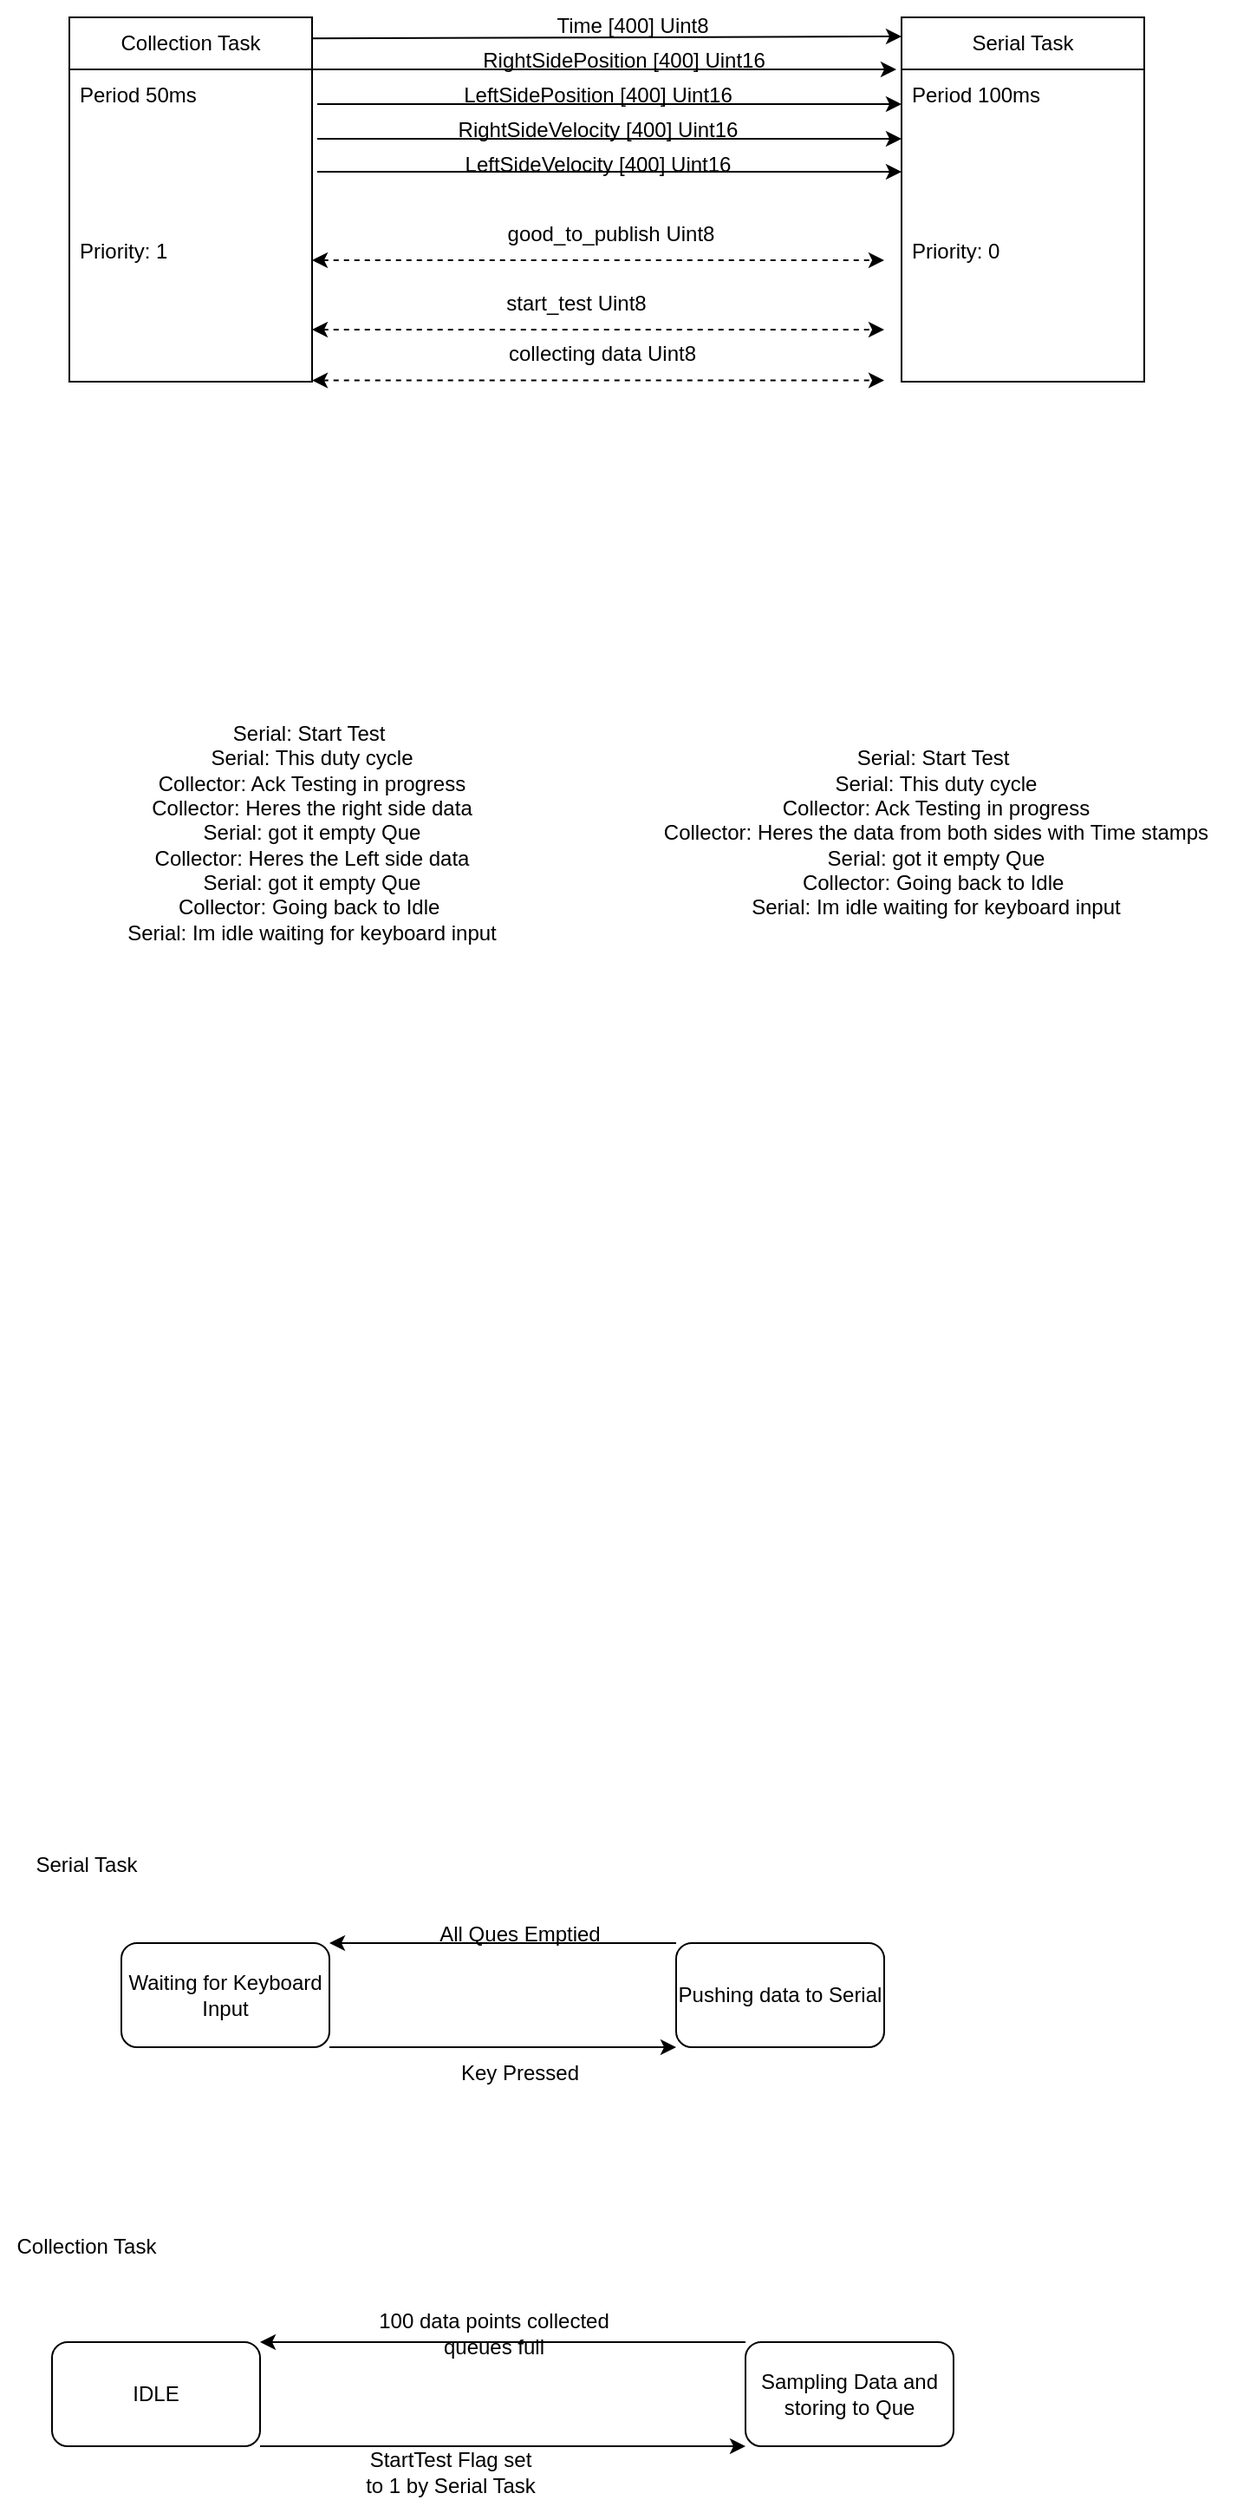 <mxfile version="26.1.1">
  <diagram name="Page-1" id="SvK_VV6iXzvveTmvaV2x">
    <mxGraphModel dx="893" dy="599" grid="1" gridSize="10" guides="1" tooltips="1" connect="1" arrows="1" fold="1" page="1" pageScale="1" pageWidth="850" pageHeight="1100" math="0" shadow="0">
      <root>
        <mxCell id="0" />
        <mxCell id="1" parent="0" />
        <mxCell id="DL931rVJxZ8XirjzOSVg-1" value="Collection Task" style="swimlane;fontStyle=0;childLayout=stackLayout;horizontal=1;startSize=30;horizontalStack=0;resizeParent=1;resizeParentMax=0;resizeLast=0;collapsible=1;marginBottom=0;whiteSpace=wrap;html=1;" parent="1" vertex="1">
          <mxGeometry x="120" y="120" width="140" height="210" as="geometry" />
        </mxCell>
        <mxCell id="DL931rVJxZ8XirjzOSVg-2" value="Period 50ms" style="text;strokeColor=none;fillColor=none;align=left;verticalAlign=middle;spacingLeft=4;spacingRight=4;overflow=hidden;points=[[0,0.5],[1,0.5]];portConstraint=eastwest;rotatable=0;whiteSpace=wrap;html=1;" parent="DL931rVJxZ8XirjzOSVg-1" vertex="1">
          <mxGeometry y="30" width="140" height="30" as="geometry" />
        </mxCell>
        <mxCell id="DL931rVJxZ8XirjzOSVg-3" value="Priority: 1" style="text;strokeColor=none;fillColor=none;align=left;verticalAlign=middle;spacingLeft=4;spacingRight=4;overflow=hidden;points=[[0,0.5],[1,0.5]];portConstraint=eastwest;rotatable=0;whiteSpace=wrap;html=1;" parent="DL931rVJxZ8XirjzOSVg-1" vertex="1">
          <mxGeometry y="60" width="140" height="150" as="geometry" />
        </mxCell>
        <mxCell id="DL931rVJxZ8XirjzOSVg-5" value="Serial Task" style="swimlane;fontStyle=0;childLayout=stackLayout;horizontal=1;startSize=30;horizontalStack=0;resizeParent=1;resizeParentMax=0;resizeLast=0;collapsible=1;marginBottom=0;whiteSpace=wrap;html=1;" parent="1" vertex="1">
          <mxGeometry x="600" y="120" width="140" height="210" as="geometry" />
        </mxCell>
        <mxCell id="DL931rVJxZ8XirjzOSVg-6" value="Period 100ms" style="text;strokeColor=none;fillColor=none;align=left;verticalAlign=middle;spacingLeft=4;spacingRight=4;overflow=hidden;points=[[0,0.5],[1,0.5]];portConstraint=eastwest;rotatable=0;whiteSpace=wrap;html=1;" parent="DL931rVJxZ8XirjzOSVg-5" vertex="1">
          <mxGeometry y="30" width="140" height="30" as="geometry" />
        </mxCell>
        <mxCell id="DL931rVJxZ8XirjzOSVg-7" value="Priority: 0" style="text;strokeColor=none;fillColor=none;align=left;verticalAlign=middle;spacingLeft=4;spacingRight=4;overflow=hidden;points=[[0,0.5],[1,0.5]];portConstraint=eastwest;rotatable=0;whiteSpace=wrap;html=1;" parent="DL931rVJxZ8XirjzOSVg-5" vertex="1">
          <mxGeometry y="60" width="140" height="150" as="geometry" />
        </mxCell>
        <mxCell id="DL931rVJxZ8XirjzOSVg-20" value="&lt;div&gt;&lt;br&gt;&lt;/div&gt;Serial: Start Test&amp;nbsp;&lt;div&gt;Serial: This duty cycle&lt;br&gt;&lt;div&gt;Collector: Ack Testing in progress&lt;/div&gt;&lt;div&gt;Collector: Heres the right side data&lt;br&gt;Serial: got it empty Que&lt;br&gt;Collector: Heres the Left side data&lt;br&gt;Serial: got it empty Que&lt;br&gt;Collector: Going back to Idle&amp;nbsp;&lt;br&gt;Serial: Im idle waiting for keyboard input&lt;/div&gt;&lt;div&gt;&lt;br&gt;&lt;/div&gt;&lt;/div&gt;" style="text;html=1;align=center;verticalAlign=middle;whiteSpace=wrap;rounded=0;" parent="1" vertex="1">
          <mxGeometry x="80" y="500" width="360" height="180" as="geometry" />
        </mxCell>
        <mxCell id="DL931rVJxZ8XirjzOSVg-22" value="&lt;div&gt;&lt;br&gt;&lt;/div&gt;Serial: Start Test&amp;nbsp;&lt;div&gt;Serial: This duty cycle&lt;br&gt;&lt;div&gt;Collector: Ack Testing in progress&lt;/div&gt;&lt;div&gt;Collector: Heres the data from both sides with Time stamps&lt;br&gt;Serial: got it empty Que&lt;br&gt;Collector: Going back to Idle&amp;nbsp;&lt;br&gt;Serial: Im idle waiting for keyboard input&lt;/div&gt;&lt;div&gt;&lt;br&gt;&lt;/div&gt;&lt;/div&gt;" style="text;html=1;align=center;verticalAlign=middle;whiteSpace=wrap;rounded=0;" parent="1" vertex="1">
          <mxGeometry x="440" y="500" width="360" height="180" as="geometry" />
        </mxCell>
        <mxCell id="DL931rVJxZ8XirjzOSVg-23" value="" style="endArrow=classic;html=1;rounded=0;exitX=0.998;exitY=0.058;exitDx=0;exitDy=0;exitPerimeter=0;" parent="1" source="DL931rVJxZ8XirjzOSVg-1" edge="1">
          <mxGeometry width="50" height="50" relative="1" as="geometry">
            <mxPoint x="400" y="450" as="sourcePoint" />
            <mxPoint x="600" y="131" as="targetPoint" />
          </mxGeometry>
        </mxCell>
        <mxCell id="DL931rVJxZ8XirjzOSVg-24" value="" style="endArrow=classic;html=1;rounded=0;exitX=1.021;exitY=0.119;exitDx=0;exitDy=0;exitPerimeter=0;" parent="1" edge="1">
          <mxGeometry width="50" height="50" relative="1" as="geometry">
            <mxPoint x="260" y="150" as="sourcePoint" />
            <mxPoint x="597" y="150" as="targetPoint" />
          </mxGeometry>
        </mxCell>
        <mxCell id="DL931rVJxZ8XirjzOSVg-25" value="" style="endArrow=classic;html=1;rounded=0;exitX=1.021;exitY=0.119;exitDx=0;exitDy=0;exitPerimeter=0;" parent="1" edge="1">
          <mxGeometry width="50" height="50" relative="1" as="geometry">
            <mxPoint x="263" y="170" as="sourcePoint" />
            <mxPoint x="600" y="170" as="targetPoint" />
          </mxGeometry>
        </mxCell>
        <mxCell id="DL931rVJxZ8XirjzOSVg-26" value="" style="endArrow=classic;html=1;rounded=0;exitX=1.021;exitY=0.119;exitDx=0;exitDy=0;exitPerimeter=0;" parent="1" edge="1">
          <mxGeometry width="50" height="50" relative="1" as="geometry">
            <mxPoint x="263" y="190" as="sourcePoint" />
            <mxPoint x="600" y="190" as="targetPoint" />
          </mxGeometry>
        </mxCell>
        <mxCell id="DL931rVJxZ8XirjzOSVg-27" value="" style="endArrow=classic;html=1;rounded=0;exitX=1.021;exitY=0.119;exitDx=0;exitDy=0;exitPerimeter=0;" parent="1" edge="1">
          <mxGeometry width="50" height="50" relative="1" as="geometry">
            <mxPoint x="263" y="209" as="sourcePoint" />
            <mxPoint x="600" y="209" as="targetPoint" />
          </mxGeometry>
        </mxCell>
        <mxCell id="DL931rVJxZ8XirjzOSVg-28" value="Time [400] Uint8" style="text;html=1;align=center;verticalAlign=middle;whiteSpace=wrap;rounded=0;" parent="1" vertex="1">
          <mxGeometry x="390" y="110" width="110" height="30" as="geometry" />
        </mxCell>
        <mxCell id="DL931rVJxZ8XirjzOSVg-29" value="RightSidePosition [400]&amp;nbsp;Uint16" style="text;html=1;align=center;verticalAlign=middle;whiteSpace=wrap;rounded=0;" parent="1" vertex="1">
          <mxGeometry x="330" y="130" width="220" height="30" as="geometry" />
        </mxCell>
        <mxCell id="DL931rVJxZ8XirjzOSVg-30" value="LeftSidePosition [400]&amp;nbsp;Uint16" style="text;html=1;align=center;verticalAlign=middle;whiteSpace=wrap;rounded=0;" parent="1" vertex="1">
          <mxGeometry x="330" y="150" width="190" height="30" as="geometry" />
        </mxCell>
        <mxCell id="DL931rVJxZ8XirjzOSVg-31" value="LeftSideVelocity [400]&amp;nbsp;Uint16" style="text;html=1;align=center;verticalAlign=middle;whiteSpace=wrap;rounded=0;" parent="1" vertex="1">
          <mxGeometry x="340" y="190" width="170" height="30" as="geometry" />
        </mxCell>
        <mxCell id="DL931rVJxZ8XirjzOSVg-32" value="RightSideVelocity [400]&amp;nbsp;Uint16" style="text;html=1;align=center;verticalAlign=middle;whiteSpace=wrap;rounded=0;" parent="1" vertex="1">
          <mxGeometry x="330" y="170" width="190" height="30" as="geometry" />
        </mxCell>
        <mxCell id="DL931rVJxZ8XirjzOSVg-47" value="Serial Task" style="text;html=1;align=center;verticalAlign=middle;whiteSpace=wrap;rounded=0;" parent="1" vertex="1">
          <mxGeometry x="80" y="1170" width="100" height="30" as="geometry" />
        </mxCell>
        <mxCell id="DL931rVJxZ8XirjzOSVg-48" value="Collection Task" style="text;html=1;align=center;verticalAlign=middle;whiteSpace=wrap;rounded=0;" parent="1" vertex="1">
          <mxGeometry x="80" y="1390" width="100" height="30" as="geometry" />
        </mxCell>
        <mxCell id="DL931rVJxZ8XirjzOSVg-49" value="Waiting for Keyboard Input" style="rounded=1;whiteSpace=wrap;html=1;" parent="1" vertex="1">
          <mxGeometry x="150" y="1230" width="120" height="60" as="geometry" />
        </mxCell>
        <mxCell id="DL931rVJxZ8XirjzOSVg-50" value="Pushing data to Serial" style="rounded=1;whiteSpace=wrap;html=1;" parent="1" vertex="1">
          <mxGeometry x="470" y="1230" width="120" height="60" as="geometry" />
        </mxCell>
        <mxCell id="DL931rVJxZ8XirjzOSVg-51" value="" style="endArrow=classic;html=1;rounded=0;exitX=1;exitY=1;exitDx=0;exitDy=0;entryX=0;entryY=1;entryDx=0;entryDy=0;" parent="1" source="DL931rVJxZ8XirjzOSVg-49" target="DL931rVJxZ8XirjzOSVg-50" edge="1">
          <mxGeometry width="50" height="50" relative="1" as="geometry">
            <mxPoint x="470" y="1190" as="sourcePoint" />
            <mxPoint x="520" y="1140" as="targetPoint" />
          </mxGeometry>
        </mxCell>
        <mxCell id="DL931rVJxZ8XirjzOSVg-52" value="Key Pressed" style="text;html=1;align=center;verticalAlign=middle;whiteSpace=wrap;rounded=0;" parent="1" vertex="1">
          <mxGeometry x="330" y="1290" width="100" height="30" as="geometry" />
        </mxCell>
        <mxCell id="DL931rVJxZ8XirjzOSVg-53" value="" style="endArrow=classic;html=1;rounded=0;exitX=0;exitY=0;exitDx=0;exitDy=0;entryX=1;entryY=0;entryDx=0;entryDy=0;" parent="1" source="DL931rVJxZ8XirjzOSVg-50" target="DL931rVJxZ8XirjzOSVg-49" edge="1">
          <mxGeometry width="50" height="50" relative="1" as="geometry">
            <mxPoint x="470" y="1090" as="sourcePoint" />
            <mxPoint x="520" y="1040" as="targetPoint" />
          </mxGeometry>
        </mxCell>
        <mxCell id="DL931rVJxZ8XirjzOSVg-54" value="All Ques Emptied" style="text;html=1;align=center;verticalAlign=middle;whiteSpace=wrap;rounded=0;" parent="1" vertex="1">
          <mxGeometry x="330" y="1210" width="100" height="30" as="geometry" />
        </mxCell>
        <mxCell id="DL931rVJxZ8XirjzOSVg-56" value="IDLE" style="rounded=1;whiteSpace=wrap;html=1;" parent="1" vertex="1">
          <mxGeometry x="110" y="1460" width="120" height="60" as="geometry" />
        </mxCell>
        <mxCell id="DL931rVJxZ8XirjzOSVg-57" value="Sampling Data and storing to Que" style="rounded=1;whiteSpace=wrap;html=1;" parent="1" vertex="1">
          <mxGeometry x="510" y="1460" width="120" height="60" as="geometry" />
        </mxCell>
        <mxCell id="DL931rVJxZ8XirjzOSVg-58" value="" style="endArrow=classic;html=1;rounded=0;exitX=1;exitY=1;exitDx=0;exitDy=0;entryX=0;entryY=1;entryDx=0;entryDy=0;" parent="1" source="DL931rVJxZ8XirjzOSVg-56" target="DL931rVJxZ8XirjzOSVg-57" edge="1">
          <mxGeometry width="50" height="50" relative="1" as="geometry">
            <mxPoint x="430" y="1420" as="sourcePoint" />
            <mxPoint x="480" y="1370" as="targetPoint" />
          </mxGeometry>
        </mxCell>
        <mxCell id="DL931rVJxZ8XirjzOSVg-59" value="StartTest Flag set to 1 by Serial Task" style="text;html=1;align=center;verticalAlign=middle;whiteSpace=wrap;rounded=0;" parent="1" vertex="1">
          <mxGeometry x="290" y="1520" width="100" height="30" as="geometry" />
        </mxCell>
        <mxCell id="DL931rVJxZ8XirjzOSVg-60" value="" style="endArrow=classic;html=1;rounded=0;exitX=0;exitY=0;exitDx=0;exitDy=0;entryX=1;entryY=0;entryDx=0;entryDy=0;" parent="1" source="DL931rVJxZ8XirjzOSVg-57" target="DL931rVJxZ8XirjzOSVg-56" edge="1">
          <mxGeometry width="50" height="50" relative="1" as="geometry">
            <mxPoint x="430" y="1320" as="sourcePoint" />
            <mxPoint x="480" y="1270" as="targetPoint" />
          </mxGeometry>
        </mxCell>
        <mxCell id="DL931rVJxZ8XirjzOSVg-61" value="100 data points collected&lt;div&gt;queues full&lt;/div&gt;" style="text;html=1;align=center;verticalAlign=middle;whiteSpace=wrap;rounded=0;" parent="1" vertex="1">
          <mxGeometry x="290" y="1440" width="150" height="30" as="geometry" />
        </mxCell>
        <mxCell id="CNdxtTaG6kimLDVIh-wU-1" value="" style="endArrow=classic;startArrow=classic;html=1;rounded=0;dashed=1;" edge="1" parent="1">
          <mxGeometry width="50" height="50" relative="1" as="geometry">
            <mxPoint x="260" y="260" as="sourcePoint" />
            <mxPoint x="590" y="260" as="targetPoint" />
          </mxGeometry>
        </mxCell>
        <mxCell id="CNdxtTaG6kimLDVIh-wU-2" value="good_to_publish Uint8" style="text;html=1;align=center;verticalAlign=middle;whiteSpace=wrap;rounded=0;" vertex="1" parent="1">
          <mxGeometry x="365" y="230" width="135" height="30" as="geometry" />
        </mxCell>
        <mxCell id="CNdxtTaG6kimLDVIh-wU-3" value="" style="endArrow=classic;startArrow=classic;html=1;rounded=0;dashed=1;" edge="1" parent="1">
          <mxGeometry width="50" height="50" relative="1" as="geometry">
            <mxPoint x="260" y="300" as="sourcePoint" />
            <mxPoint x="590" y="300" as="targetPoint" />
          </mxGeometry>
        </mxCell>
        <mxCell id="CNdxtTaG6kimLDVIh-wU-4" value="start_test Uint8" style="text;html=1;align=center;verticalAlign=middle;whiteSpace=wrap;rounded=0;" vertex="1" parent="1">
          <mxGeometry x="365" y="270" width="95" height="30" as="geometry" />
        </mxCell>
        <mxCell id="CNdxtTaG6kimLDVIh-wU-5" value="" style="endArrow=classic;startArrow=classic;html=1;rounded=0;dashed=1;" edge="1" parent="1">
          <mxGeometry width="50" height="50" relative="1" as="geometry">
            <mxPoint x="260" y="329.26" as="sourcePoint" />
            <mxPoint x="590" y="329.26" as="targetPoint" />
          </mxGeometry>
        </mxCell>
        <mxCell id="CNdxtTaG6kimLDVIh-wU-6" value="collecting data Uint8" style="text;html=1;align=center;verticalAlign=middle;whiteSpace=wrap;rounded=0;" vertex="1" parent="1">
          <mxGeometry x="365" y="299.26" width="125" height="30" as="geometry" />
        </mxCell>
      </root>
    </mxGraphModel>
  </diagram>
</mxfile>
